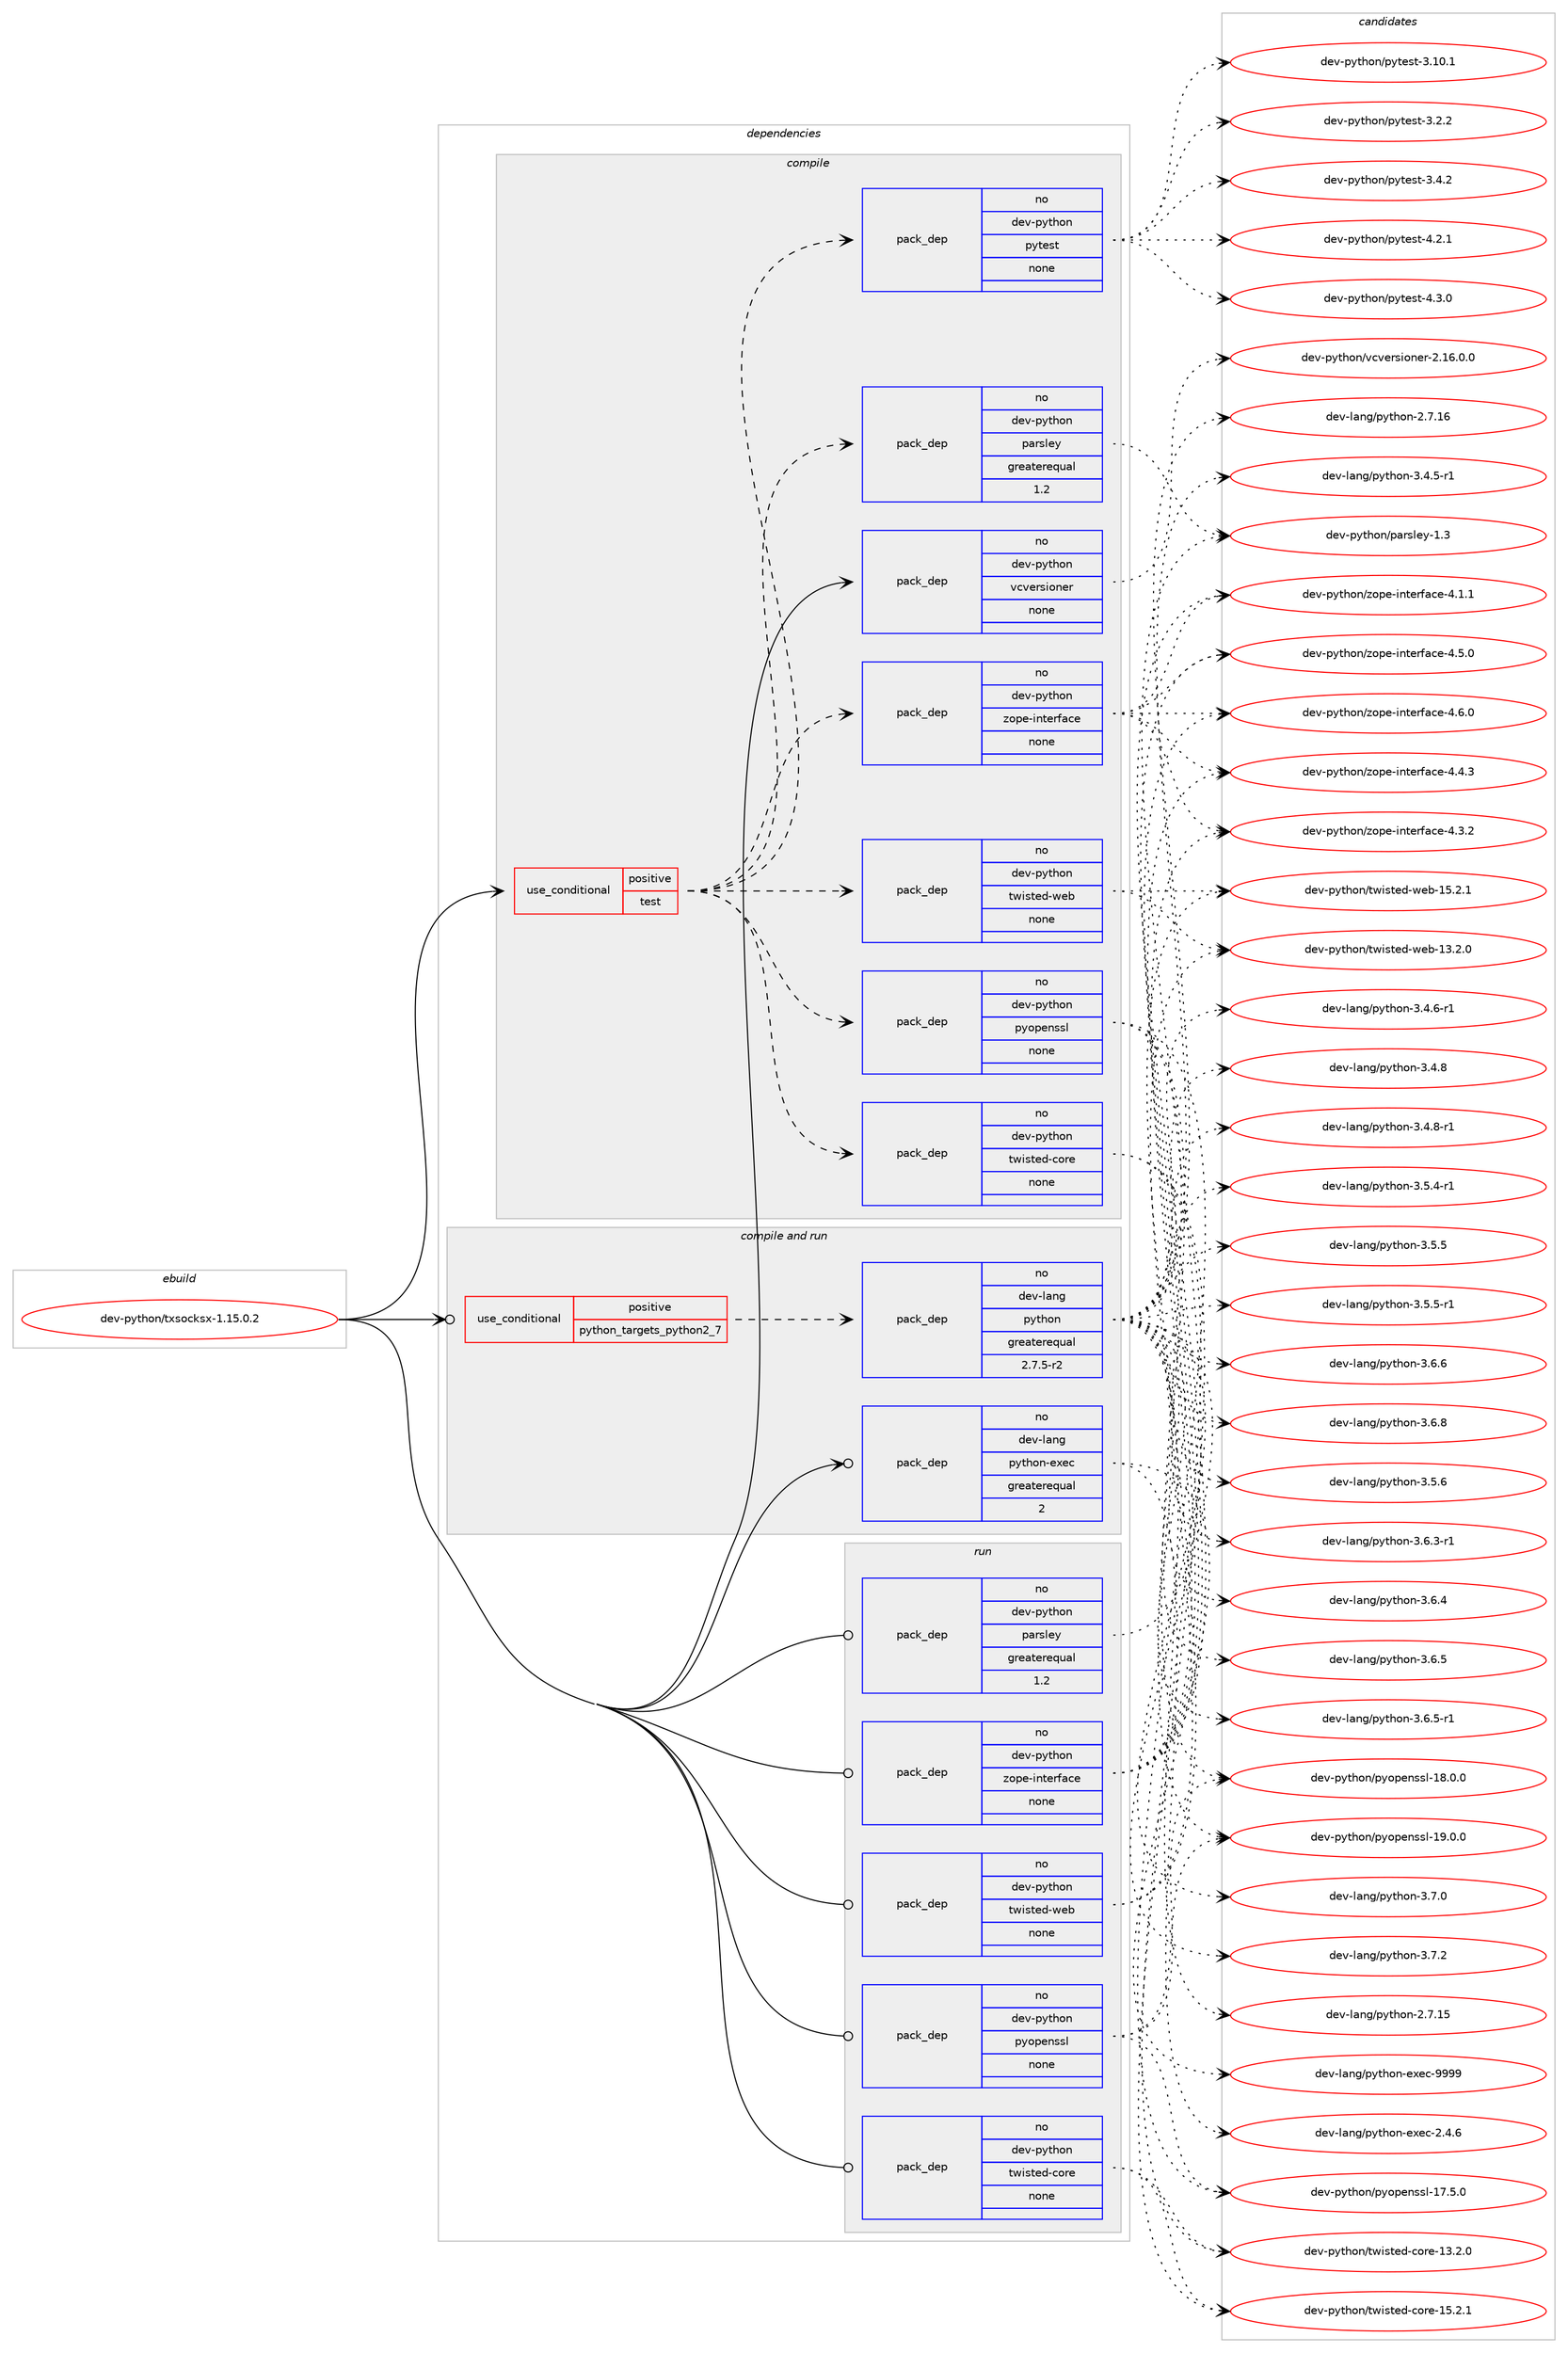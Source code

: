 digraph prolog {

# *************
# Graph options
# *************

newrank=true;
concentrate=true;
compound=true;
graph [rankdir=LR,fontname=Helvetica,fontsize=10,ranksep=1.5];#, ranksep=2.5, nodesep=0.2];
edge  [arrowhead=vee];
node  [fontname=Helvetica,fontsize=10];

# **********
# The ebuild
# **********

subgraph cluster_leftcol {
color=gray;
rank=same;
label=<<i>ebuild</i>>;
id [label="dev-python/txsocksx-1.15.0.2", color=red, width=4, href="../dev-python/txsocksx-1.15.0.2.svg"];
}

# ****************
# The dependencies
# ****************

subgraph cluster_midcol {
color=gray;
label=<<i>dependencies</i>>;
subgraph cluster_compile {
fillcolor="#eeeeee";
style=filled;
label=<<i>compile</i>>;
subgraph cond386171 {
dependency1446037 [label=<<TABLE BORDER="0" CELLBORDER="1" CELLSPACING="0" CELLPADDING="4"><TR><TD ROWSPAN="3" CELLPADDING="10">use_conditional</TD></TR><TR><TD>positive</TD></TR><TR><TD>test</TD></TR></TABLE>>, shape=none, color=red];
subgraph pack1036497 {
dependency1446038 [label=<<TABLE BORDER="0" CELLBORDER="1" CELLSPACING="0" CELLPADDING="4" WIDTH="220"><TR><TD ROWSPAN="6" CELLPADDING="30">pack_dep</TD></TR><TR><TD WIDTH="110">no</TD></TR><TR><TD>dev-python</TD></TR><TR><TD>parsley</TD></TR><TR><TD>greaterequal</TD></TR><TR><TD>1.2</TD></TR></TABLE>>, shape=none, color=blue];
}
dependency1446037:e -> dependency1446038:w [weight=20,style="dashed",arrowhead="vee"];
subgraph pack1036498 {
dependency1446039 [label=<<TABLE BORDER="0" CELLBORDER="1" CELLSPACING="0" CELLPADDING="4" WIDTH="220"><TR><TD ROWSPAN="6" CELLPADDING="30">pack_dep</TD></TR><TR><TD WIDTH="110">no</TD></TR><TR><TD>dev-python</TD></TR><TR><TD>pyopenssl</TD></TR><TR><TD>none</TD></TR><TR><TD></TD></TR></TABLE>>, shape=none, color=blue];
}
dependency1446037:e -> dependency1446039:w [weight=20,style="dashed",arrowhead="vee"];
subgraph pack1036499 {
dependency1446040 [label=<<TABLE BORDER="0" CELLBORDER="1" CELLSPACING="0" CELLPADDING="4" WIDTH="220"><TR><TD ROWSPAN="6" CELLPADDING="30">pack_dep</TD></TR><TR><TD WIDTH="110">no</TD></TR><TR><TD>dev-python</TD></TR><TR><TD>twisted-core</TD></TR><TR><TD>none</TD></TR><TR><TD></TD></TR></TABLE>>, shape=none, color=blue];
}
dependency1446037:e -> dependency1446040:w [weight=20,style="dashed",arrowhead="vee"];
subgraph pack1036500 {
dependency1446041 [label=<<TABLE BORDER="0" CELLBORDER="1" CELLSPACING="0" CELLPADDING="4" WIDTH="220"><TR><TD ROWSPAN="6" CELLPADDING="30">pack_dep</TD></TR><TR><TD WIDTH="110">no</TD></TR><TR><TD>dev-python</TD></TR><TR><TD>twisted-web</TD></TR><TR><TD>none</TD></TR><TR><TD></TD></TR></TABLE>>, shape=none, color=blue];
}
dependency1446037:e -> dependency1446041:w [weight=20,style="dashed",arrowhead="vee"];
subgraph pack1036501 {
dependency1446042 [label=<<TABLE BORDER="0" CELLBORDER="1" CELLSPACING="0" CELLPADDING="4" WIDTH="220"><TR><TD ROWSPAN="6" CELLPADDING="30">pack_dep</TD></TR><TR><TD WIDTH="110">no</TD></TR><TR><TD>dev-python</TD></TR><TR><TD>zope-interface</TD></TR><TR><TD>none</TD></TR><TR><TD></TD></TR></TABLE>>, shape=none, color=blue];
}
dependency1446037:e -> dependency1446042:w [weight=20,style="dashed",arrowhead="vee"];
subgraph pack1036502 {
dependency1446043 [label=<<TABLE BORDER="0" CELLBORDER="1" CELLSPACING="0" CELLPADDING="4" WIDTH="220"><TR><TD ROWSPAN="6" CELLPADDING="30">pack_dep</TD></TR><TR><TD WIDTH="110">no</TD></TR><TR><TD>dev-python</TD></TR><TR><TD>pytest</TD></TR><TR><TD>none</TD></TR><TR><TD></TD></TR></TABLE>>, shape=none, color=blue];
}
dependency1446037:e -> dependency1446043:w [weight=20,style="dashed",arrowhead="vee"];
}
id:e -> dependency1446037:w [weight=20,style="solid",arrowhead="vee"];
subgraph pack1036503 {
dependency1446044 [label=<<TABLE BORDER="0" CELLBORDER="1" CELLSPACING="0" CELLPADDING="4" WIDTH="220"><TR><TD ROWSPAN="6" CELLPADDING="30">pack_dep</TD></TR><TR><TD WIDTH="110">no</TD></TR><TR><TD>dev-python</TD></TR><TR><TD>vcversioner</TD></TR><TR><TD>none</TD></TR><TR><TD></TD></TR></TABLE>>, shape=none, color=blue];
}
id:e -> dependency1446044:w [weight=20,style="solid",arrowhead="vee"];
}
subgraph cluster_compileandrun {
fillcolor="#eeeeee";
style=filled;
label=<<i>compile and run</i>>;
subgraph cond386172 {
dependency1446045 [label=<<TABLE BORDER="0" CELLBORDER="1" CELLSPACING="0" CELLPADDING="4"><TR><TD ROWSPAN="3" CELLPADDING="10">use_conditional</TD></TR><TR><TD>positive</TD></TR><TR><TD>python_targets_python2_7</TD></TR></TABLE>>, shape=none, color=red];
subgraph pack1036504 {
dependency1446046 [label=<<TABLE BORDER="0" CELLBORDER="1" CELLSPACING="0" CELLPADDING="4" WIDTH="220"><TR><TD ROWSPAN="6" CELLPADDING="30">pack_dep</TD></TR><TR><TD WIDTH="110">no</TD></TR><TR><TD>dev-lang</TD></TR><TR><TD>python</TD></TR><TR><TD>greaterequal</TD></TR><TR><TD>2.7.5-r2</TD></TR></TABLE>>, shape=none, color=blue];
}
dependency1446045:e -> dependency1446046:w [weight=20,style="dashed",arrowhead="vee"];
}
id:e -> dependency1446045:w [weight=20,style="solid",arrowhead="odotvee"];
subgraph pack1036505 {
dependency1446047 [label=<<TABLE BORDER="0" CELLBORDER="1" CELLSPACING="0" CELLPADDING="4" WIDTH="220"><TR><TD ROWSPAN="6" CELLPADDING="30">pack_dep</TD></TR><TR><TD WIDTH="110">no</TD></TR><TR><TD>dev-lang</TD></TR><TR><TD>python-exec</TD></TR><TR><TD>greaterequal</TD></TR><TR><TD>2</TD></TR></TABLE>>, shape=none, color=blue];
}
id:e -> dependency1446047:w [weight=20,style="solid",arrowhead="odotvee"];
}
subgraph cluster_run {
fillcolor="#eeeeee";
style=filled;
label=<<i>run</i>>;
subgraph pack1036506 {
dependency1446048 [label=<<TABLE BORDER="0" CELLBORDER="1" CELLSPACING="0" CELLPADDING="4" WIDTH="220"><TR><TD ROWSPAN="6" CELLPADDING="30">pack_dep</TD></TR><TR><TD WIDTH="110">no</TD></TR><TR><TD>dev-python</TD></TR><TR><TD>parsley</TD></TR><TR><TD>greaterequal</TD></TR><TR><TD>1.2</TD></TR></TABLE>>, shape=none, color=blue];
}
id:e -> dependency1446048:w [weight=20,style="solid",arrowhead="odot"];
subgraph pack1036507 {
dependency1446049 [label=<<TABLE BORDER="0" CELLBORDER="1" CELLSPACING="0" CELLPADDING="4" WIDTH="220"><TR><TD ROWSPAN="6" CELLPADDING="30">pack_dep</TD></TR><TR><TD WIDTH="110">no</TD></TR><TR><TD>dev-python</TD></TR><TR><TD>pyopenssl</TD></TR><TR><TD>none</TD></TR><TR><TD></TD></TR></TABLE>>, shape=none, color=blue];
}
id:e -> dependency1446049:w [weight=20,style="solid",arrowhead="odot"];
subgraph pack1036508 {
dependency1446050 [label=<<TABLE BORDER="0" CELLBORDER="1" CELLSPACING="0" CELLPADDING="4" WIDTH="220"><TR><TD ROWSPAN="6" CELLPADDING="30">pack_dep</TD></TR><TR><TD WIDTH="110">no</TD></TR><TR><TD>dev-python</TD></TR><TR><TD>twisted-core</TD></TR><TR><TD>none</TD></TR><TR><TD></TD></TR></TABLE>>, shape=none, color=blue];
}
id:e -> dependency1446050:w [weight=20,style="solid",arrowhead="odot"];
subgraph pack1036509 {
dependency1446051 [label=<<TABLE BORDER="0" CELLBORDER="1" CELLSPACING="0" CELLPADDING="4" WIDTH="220"><TR><TD ROWSPAN="6" CELLPADDING="30">pack_dep</TD></TR><TR><TD WIDTH="110">no</TD></TR><TR><TD>dev-python</TD></TR><TR><TD>twisted-web</TD></TR><TR><TD>none</TD></TR><TR><TD></TD></TR></TABLE>>, shape=none, color=blue];
}
id:e -> dependency1446051:w [weight=20,style="solid",arrowhead="odot"];
subgraph pack1036510 {
dependency1446052 [label=<<TABLE BORDER="0" CELLBORDER="1" CELLSPACING="0" CELLPADDING="4" WIDTH="220"><TR><TD ROWSPAN="6" CELLPADDING="30">pack_dep</TD></TR><TR><TD WIDTH="110">no</TD></TR><TR><TD>dev-python</TD></TR><TR><TD>zope-interface</TD></TR><TR><TD>none</TD></TR><TR><TD></TD></TR></TABLE>>, shape=none, color=blue];
}
id:e -> dependency1446052:w [weight=20,style="solid",arrowhead="odot"];
}
}

# **************
# The candidates
# **************

subgraph cluster_choices {
rank=same;
color=gray;
label=<<i>candidates</i>>;

subgraph choice1036497 {
color=black;
nodesep=1;
choice10010111845112121116104111110471129711411510810112145494651 [label="dev-python/parsley-1.3", color=red, width=4,href="../dev-python/parsley-1.3.svg"];
dependency1446038:e -> choice10010111845112121116104111110471129711411510810112145494651:w [style=dotted,weight="100"];
}
subgraph choice1036498 {
color=black;
nodesep=1;
choice100101118451121211161041111104711212111111210111011511510845495546534648 [label="dev-python/pyopenssl-17.5.0", color=red, width=4,href="../dev-python/pyopenssl-17.5.0.svg"];
choice100101118451121211161041111104711212111111210111011511510845495646484648 [label="dev-python/pyopenssl-18.0.0", color=red, width=4,href="../dev-python/pyopenssl-18.0.0.svg"];
choice100101118451121211161041111104711212111111210111011511510845495746484648 [label="dev-python/pyopenssl-19.0.0", color=red, width=4,href="../dev-python/pyopenssl-19.0.0.svg"];
dependency1446039:e -> choice100101118451121211161041111104711212111111210111011511510845495546534648:w [style=dotted,weight="100"];
dependency1446039:e -> choice100101118451121211161041111104711212111111210111011511510845495646484648:w [style=dotted,weight="100"];
dependency1446039:e -> choice100101118451121211161041111104711212111111210111011511510845495746484648:w [style=dotted,weight="100"];
}
subgraph choice1036499 {
color=black;
nodesep=1;
choice1001011184511212111610411111047116119105115116101100459911111410145495146504648 [label="dev-python/twisted-core-13.2.0", color=red, width=4,href="../dev-python/twisted-core-13.2.0.svg"];
choice1001011184511212111610411111047116119105115116101100459911111410145495346504649 [label="dev-python/twisted-core-15.2.1", color=red, width=4,href="../dev-python/twisted-core-15.2.1.svg"];
dependency1446040:e -> choice1001011184511212111610411111047116119105115116101100459911111410145495146504648:w [style=dotted,weight="100"];
dependency1446040:e -> choice1001011184511212111610411111047116119105115116101100459911111410145495346504649:w [style=dotted,weight="100"];
}
subgraph choice1036500 {
color=black;
nodesep=1;
choice1001011184511212111610411111047116119105115116101100451191019845495146504648 [label="dev-python/twisted-web-13.2.0", color=red, width=4,href="../dev-python/twisted-web-13.2.0.svg"];
choice1001011184511212111610411111047116119105115116101100451191019845495346504649 [label="dev-python/twisted-web-15.2.1", color=red, width=4,href="../dev-python/twisted-web-15.2.1.svg"];
dependency1446041:e -> choice1001011184511212111610411111047116119105115116101100451191019845495146504648:w [style=dotted,weight="100"];
dependency1446041:e -> choice1001011184511212111610411111047116119105115116101100451191019845495346504649:w [style=dotted,weight="100"];
}
subgraph choice1036501 {
color=black;
nodesep=1;
choice1001011184511212111610411111047122111112101451051101161011141029799101455246494649 [label="dev-python/zope-interface-4.1.1", color=red, width=4,href="../dev-python/zope-interface-4.1.1.svg"];
choice1001011184511212111610411111047122111112101451051101161011141029799101455246514650 [label="dev-python/zope-interface-4.3.2", color=red, width=4,href="../dev-python/zope-interface-4.3.2.svg"];
choice1001011184511212111610411111047122111112101451051101161011141029799101455246524651 [label="dev-python/zope-interface-4.4.3", color=red, width=4,href="../dev-python/zope-interface-4.4.3.svg"];
choice1001011184511212111610411111047122111112101451051101161011141029799101455246534648 [label="dev-python/zope-interface-4.5.0", color=red, width=4,href="../dev-python/zope-interface-4.5.0.svg"];
choice1001011184511212111610411111047122111112101451051101161011141029799101455246544648 [label="dev-python/zope-interface-4.6.0", color=red, width=4,href="../dev-python/zope-interface-4.6.0.svg"];
dependency1446042:e -> choice1001011184511212111610411111047122111112101451051101161011141029799101455246494649:w [style=dotted,weight="100"];
dependency1446042:e -> choice1001011184511212111610411111047122111112101451051101161011141029799101455246514650:w [style=dotted,weight="100"];
dependency1446042:e -> choice1001011184511212111610411111047122111112101451051101161011141029799101455246524651:w [style=dotted,weight="100"];
dependency1446042:e -> choice1001011184511212111610411111047122111112101451051101161011141029799101455246534648:w [style=dotted,weight="100"];
dependency1446042:e -> choice1001011184511212111610411111047122111112101451051101161011141029799101455246544648:w [style=dotted,weight="100"];
}
subgraph choice1036502 {
color=black;
nodesep=1;
choice100101118451121211161041111104711212111610111511645514649484649 [label="dev-python/pytest-3.10.1", color=red, width=4,href="../dev-python/pytest-3.10.1.svg"];
choice1001011184511212111610411111047112121116101115116455146504650 [label="dev-python/pytest-3.2.2", color=red, width=4,href="../dev-python/pytest-3.2.2.svg"];
choice1001011184511212111610411111047112121116101115116455146524650 [label="dev-python/pytest-3.4.2", color=red, width=4,href="../dev-python/pytest-3.4.2.svg"];
choice1001011184511212111610411111047112121116101115116455246504649 [label="dev-python/pytest-4.2.1", color=red, width=4,href="../dev-python/pytest-4.2.1.svg"];
choice1001011184511212111610411111047112121116101115116455246514648 [label="dev-python/pytest-4.3.0", color=red, width=4,href="../dev-python/pytest-4.3.0.svg"];
dependency1446043:e -> choice100101118451121211161041111104711212111610111511645514649484649:w [style=dotted,weight="100"];
dependency1446043:e -> choice1001011184511212111610411111047112121116101115116455146504650:w [style=dotted,weight="100"];
dependency1446043:e -> choice1001011184511212111610411111047112121116101115116455146524650:w [style=dotted,weight="100"];
dependency1446043:e -> choice1001011184511212111610411111047112121116101115116455246504649:w [style=dotted,weight="100"];
dependency1446043:e -> choice1001011184511212111610411111047112121116101115116455246514648:w [style=dotted,weight="100"];
}
subgraph choice1036503 {
color=black;
nodesep=1;
choice100101118451121211161041111104711899118101114115105111110101114455046495446484648 [label="dev-python/vcversioner-2.16.0.0", color=red, width=4,href="../dev-python/vcversioner-2.16.0.0.svg"];
dependency1446044:e -> choice100101118451121211161041111104711899118101114115105111110101114455046495446484648:w [style=dotted,weight="100"];
}
subgraph choice1036504 {
color=black;
nodesep=1;
choice10010111845108971101034711212111610411111045504655464953 [label="dev-lang/python-2.7.15", color=red, width=4,href="../dev-lang/python-2.7.15.svg"];
choice10010111845108971101034711212111610411111045504655464954 [label="dev-lang/python-2.7.16", color=red, width=4,href="../dev-lang/python-2.7.16.svg"];
choice1001011184510897110103471121211161041111104551465246534511449 [label="dev-lang/python-3.4.5-r1", color=red, width=4,href="../dev-lang/python-3.4.5-r1.svg"];
choice1001011184510897110103471121211161041111104551465246544511449 [label="dev-lang/python-3.4.6-r1", color=red, width=4,href="../dev-lang/python-3.4.6-r1.svg"];
choice100101118451089711010347112121116104111110455146524656 [label="dev-lang/python-3.4.8", color=red, width=4,href="../dev-lang/python-3.4.8.svg"];
choice1001011184510897110103471121211161041111104551465246564511449 [label="dev-lang/python-3.4.8-r1", color=red, width=4,href="../dev-lang/python-3.4.8-r1.svg"];
choice1001011184510897110103471121211161041111104551465346524511449 [label="dev-lang/python-3.5.4-r1", color=red, width=4,href="../dev-lang/python-3.5.4-r1.svg"];
choice100101118451089711010347112121116104111110455146534653 [label="dev-lang/python-3.5.5", color=red, width=4,href="../dev-lang/python-3.5.5.svg"];
choice1001011184510897110103471121211161041111104551465346534511449 [label="dev-lang/python-3.5.5-r1", color=red, width=4,href="../dev-lang/python-3.5.5-r1.svg"];
choice100101118451089711010347112121116104111110455146534654 [label="dev-lang/python-3.5.6", color=red, width=4,href="../dev-lang/python-3.5.6.svg"];
choice1001011184510897110103471121211161041111104551465446514511449 [label="dev-lang/python-3.6.3-r1", color=red, width=4,href="../dev-lang/python-3.6.3-r1.svg"];
choice100101118451089711010347112121116104111110455146544652 [label="dev-lang/python-3.6.4", color=red, width=4,href="../dev-lang/python-3.6.4.svg"];
choice100101118451089711010347112121116104111110455146544653 [label="dev-lang/python-3.6.5", color=red, width=4,href="../dev-lang/python-3.6.5.svg"];
choice1001011184510897110103471121211161041111104551465446534511449 [label="dev-lang/python-3.6.5-r1", color=red, width=4,href="../dev-lang/python-3.6.5-r1.svg"];
choice100101118451089711010347112121116104111110455146544654 [label="dev-lang/python-3.6.6", color=red, width=4,href="../dev-lang/python-3.6.6.svg"];
choice100101118451089711010347112121116104111110455146544656 [label="dev-lang/python-3.6.8", color=red, width=4,href="../dev-lang/python-3.6.8.svg"];
choice100101118451089711010347112121116104111110455146554648 [label="dev-lang/python-3.7.0", color=red, width=4,href="../dev-lang/python-3.7.0.svg"];
choice100101118451089711010347112121116104111110455146554650 [label="dev-lang/python-3.7.2", color=red, width=4,href="../dev-lang/python-3.7.2.svg"];
dependency1446046:e -> choice10010111845108971101034711212111610411111045504655464953:w [style=dotted,weight="100"];
dependency1446046:e -> choice10010111845108971101034711212111610411111045504655464954:w [style=dotted,weight="100"];
dependency1446046:e -> choice1001011184510897110103471121211161041111104551465246534511449:w [style=dotted,weight="100"];
dependency1446046:e -> choice1001011184510897110103471121211161041111104551465246544511449:w [style=dotted,weight="100"];
dependency1446046:e -> choice100101118451089711010347112121116104111110455146524656:w [style=dotted,weight="100"];
dependency1446046:e -> choice1001011184510897110103471121211161041111104551465246564511449:w [style=dotted,weight="100"];
dependency1446046:e -> choice1001011184510897110103471121211161041111104551465346524511449:w [style=dotted,weight="100"];
dependency1446046:e -> choice100101118451089711010347112121116104111110455146534653:w [style=dotted,weight="100"];
dependency1446046:e -> choice1001011184510897110103471121211161041111104551465346534511449:w [style=dotted,weight="100"];
dependency1446046:e -> choice100101118451089711010347112121116104111110455146534654:w [style=dotted,weight="100"];
dependency1446046:e -> choice1001011184510897110103471121211161041111104551465446514511449:w [style=dotted,weight="100"];
dependency1446046:e -> choice100101118451089711010347112121116104111110455146544652:w [style=dotted,weight="100"];
dependency1446046:e -> choice100101118451089711010347112121116104111110455146544653:w [style=dotted,weight="100"];
dependency1446046:e -> choice1001011184510897110103471121211161041111104551465446534511449:w [style=dotted,weight="100"];
dependency1446046:e -> choice100101118451089711010347112121116104111110455146544654:w [style=dotted,weight="100"];
dependency1446046:e -> choice100101118451089711010347112121116104111110455146544656:w [style=dotted,weight="100"];
dependency1446046:e -> choice100101118451089711010347112121116104111110455146554648:w [style=dotted,weight="100"];
dependency1446046:e -> choice100101118451089711010347112121116104111110455146554650:w [style=dotted,weight="100"];
}
subgraph choice1036505 {
color=black;
nodesep=1;
choice1001011184510897110103471121211161041111104510112010199455046524654 [label="dev-lang/python-exec-2.4.6", color=red, width=4,href="../dev-lang/python-exec-2.4.6.svg"];
choice10010111845108971101034711212111610411111045101120101994557575757 [label="dev-lang/python-exec-9999", color=red, width=4,href="../dev-lang/python-exec-9999.svg"];
dependency1446047:e -> choice1001011184510897110103471121211161041111104510112010199455046524654:w [style=dotted,weight="100"];
dependency1446047:e -> choice10010111845108971101034711212111610411111045101120101994557575757:w [style=dotted,weight="100"];
}
subgraph choice1036506 {
color=black;
nodesep=1;
choice10010111845112121116104111110471129711411510810112145494651 [label="dev-python/parsley-1.3", color=red, width=4,href="../dev-python/parsley-1.3.svg"];
dependency1446048:e -> choice10010111845112121116104111110471129711411510810112145494651:w [style=dotted,weight="100"];
}
subgraph choice1036507 {
color=black;
nodesep=1;
choice100101118451121211161041111104711212111111210111011511510845495546534648 [label="dev-python/pyopenssl-17.5.0", color=red, width=4,href="../dev-python/pyopenssl-17.5.0.svg"];
choice100101118451121211161041111104711212111111210111011511510845495646484648 [label="dev-python/pyopenssl-18.0.0", color=red, width=4,href="../dev-python/pyopenssl-18.0.0.svg"];
choice100101118451121211161041111104711212111111210111011511510845495746484648 [label="dev-python/pyopenssl-19.0.0", color=red, width=4,href="../dev-python/pyopenssl-19.0.0.svg"];
dependency1446049:e -> choice100101118451121211161041111104711212111111210111011511510845495546534648:w [style=dotted,weight="100"];
dependency1446049:e -> choice100101118451121211161041111104711212111111210111011511510845495646484648:w [style=dotted,weight="100"];
dependency1446049:e -> choice100101118451121211161041111104711212111111210111011511510845495746484648:w [style=dotted,weight="100"];
}
subgraph choice1036508 {
color=black;
nodesep=1;
choice1001011184511212111610411111047116119105115116101100459911111410145495146504648 [label="dev-python/twisted-core-13.2.0", color=red, width=4,href="../dev-python/twisted-core-13.2.0.svg"];
choice1001011184511212111610411111047116119105115116101100459911111410145495346504649 [label="dev-python/twisted-core-15.2.1", color=red, width=4,href="../dev-python/twisted-core-15.2.1.svg"];
dependency1446050:e -> choice1001011184511212111610411111047116119105115116101100459911111410145495146504648:w [style=dotted,weight="100"];
dependency1446050:e -> choice1001011184511212111610411111047116119105115116101100459911111410145495346504649:w [style=dotted,weight="100"];
}
subgraph choice1036509 {
color=black;
nodesep=1;
choice1001011184511212111610411111047116119105115116101100451191019845495146504648 [label="dev-python/twisted-web-13.2.0", color=red, width=4,href="../dev-python/twisted-web-13.2.0.svg"];
choice1001011184511212111610411111047116119105115116101100451191019845495346504649 [label="dev-python/twisted-web-15.2.1", color=red, width=4,href="../dev-python/twisted-web-15.2.1.svg"];
dependency1446051:e -> choice1001011184511212111610411111047116119105115116101100451191019845495146504648:w [style=dotted,weight="100"];
dependency1446051:e -> choice1001011184511212111610411111047116119105115116101100451191019845495346504649:w [style=dotted,weight="100"];
}
subgraph choice1036510 {
color=black;
nodesep=1;
choice1001011184511212111610411111047122111112101451051101161011141029799101455246494649 [label="dev-python/zope-interface-4.1.1", color=red, width=4,href="../dev-python/zope-interface-4.1.1.svg"];
choice1001011184511212111610411111047122111112101451051101161011141029799101455246514650 [label="dev-python/zope-interface-4.3.2", color=red, width=4,href="../dev-python/zope-interface-4.3.2.svg"];
choice1001011184511212111610411111047122111112101451051101161011141029799101455246524651 [label="dev-python/zope-interface-4.4.3", color=red, width=4,href="../dev-python/zope-interface-4.4.3.svg"];
choice1001011184511212111610411111047122111112101451051101161011141029799101455246534648 [label="dev-python/zope-interface-4.5.0", color=red, width=4,href="../dev-python/zope-interface-4.5.0.svg"];
choice1001011184511212111610411111047122111112101451051101161011141029799101455246544648 [label="dev-python/zope-interface-4.6.0", color=red, width=4,href="../dev-python/zope-interface-4.6.0.svg"];
dependency1446052:e -> choice1001011184511212111610411111047122111112101451051101161011141029799101455246494649:w [style=dotted,weight="100"];
dependency1446052:e -> choice1001011184511212111610411111047122111112101451051101161011141029799101455246514650:w [style=dotted,weight="100"];
dependency1446052:e -> choice1001011184511212111610411111047122111112101451051101161011141029799101455246524651:w [style=dotted,weight="100"];
dependency1446052:e -> choice1001011184511212111610411111047122111112101451051101161011141029799101455246534648:w [style=dotted,weight="100"];
dependency1446052:e -> choice1001011184511212111610411111047122111112101451051101161011141029799101455246544648:w [style=dotted,weight="100"];
}
}

}
